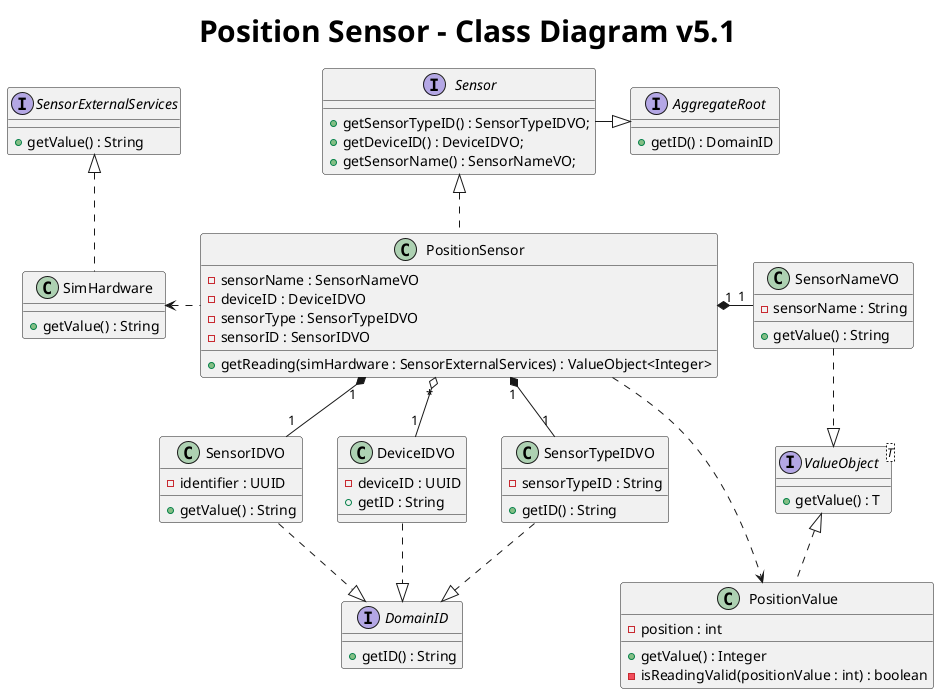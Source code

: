 Position Sensor Class Diagram

@startuml
title <size: 30> Position Sensor - Class Diagram v5.1


interface AggregateRoot {
    + getID() : DomainID
}

interface Sensor {
    + getSensorTypeID() : SensorTypeIDVO;
    + getDeviceID() : DeviceIDVO;
    + getSensorName() : SensorNameVO;
}

interface SensorExternalServices {
    + getValue() : String
}


interface ValueObject<T> {
    + getValue() : T
}

class SensorNameVO{
    - sensorName : String
    + getValue() : String
}

class DeviceIDVO{
    - deviceID : UUID
    + getID : String
}

class SensorTypeIDVO{
    - sensorTypeID : String
    + getID() : String
}

class SensorIDVO{
    - identifier : UUID
    + getValue() : String
}


class PositionSensor{
    - sensorName : SensorNameVO
    - deviceID : DeviceIDVO
    - sensorType : SensorTypeIDVO
    - sensorID : SensorIDVO

    + getReading(simHardware : SensorExternalServices) : ValueObject<Integer>
}

class PositionValue{
    - position : int

    + getValue() : Integer
    - isReadingValid(positionValue : int) : boolean
}

class SimHardware{
    + getValue() : String
}

interface DomainID {
    + getID() : String
}

Sensor --right|> AggregateRoot
ValueObject <|.. PositionValue
Sensor <|.. PositionSensor
SensorExternalServices <|.. SimHardware
PositionSensor .right.> PositionValue
PositionSensor .left.> SimHardware
PositionSensor "1" *--right "1" SensorNameVO
PositionSensor "*" o-- "1" DeviceIDVO
PositionSensor "1" *--down "1" SensorTypeIDVO
PositionSensor "1" *--down "1" SensorIDVO
DeviceIDVO ..|> DomainID
SensorTypeIDVO ..|> DomainID
SensorIDVO ..|> DomainID
SensorNameVO ..|> ValueObject
@enduml